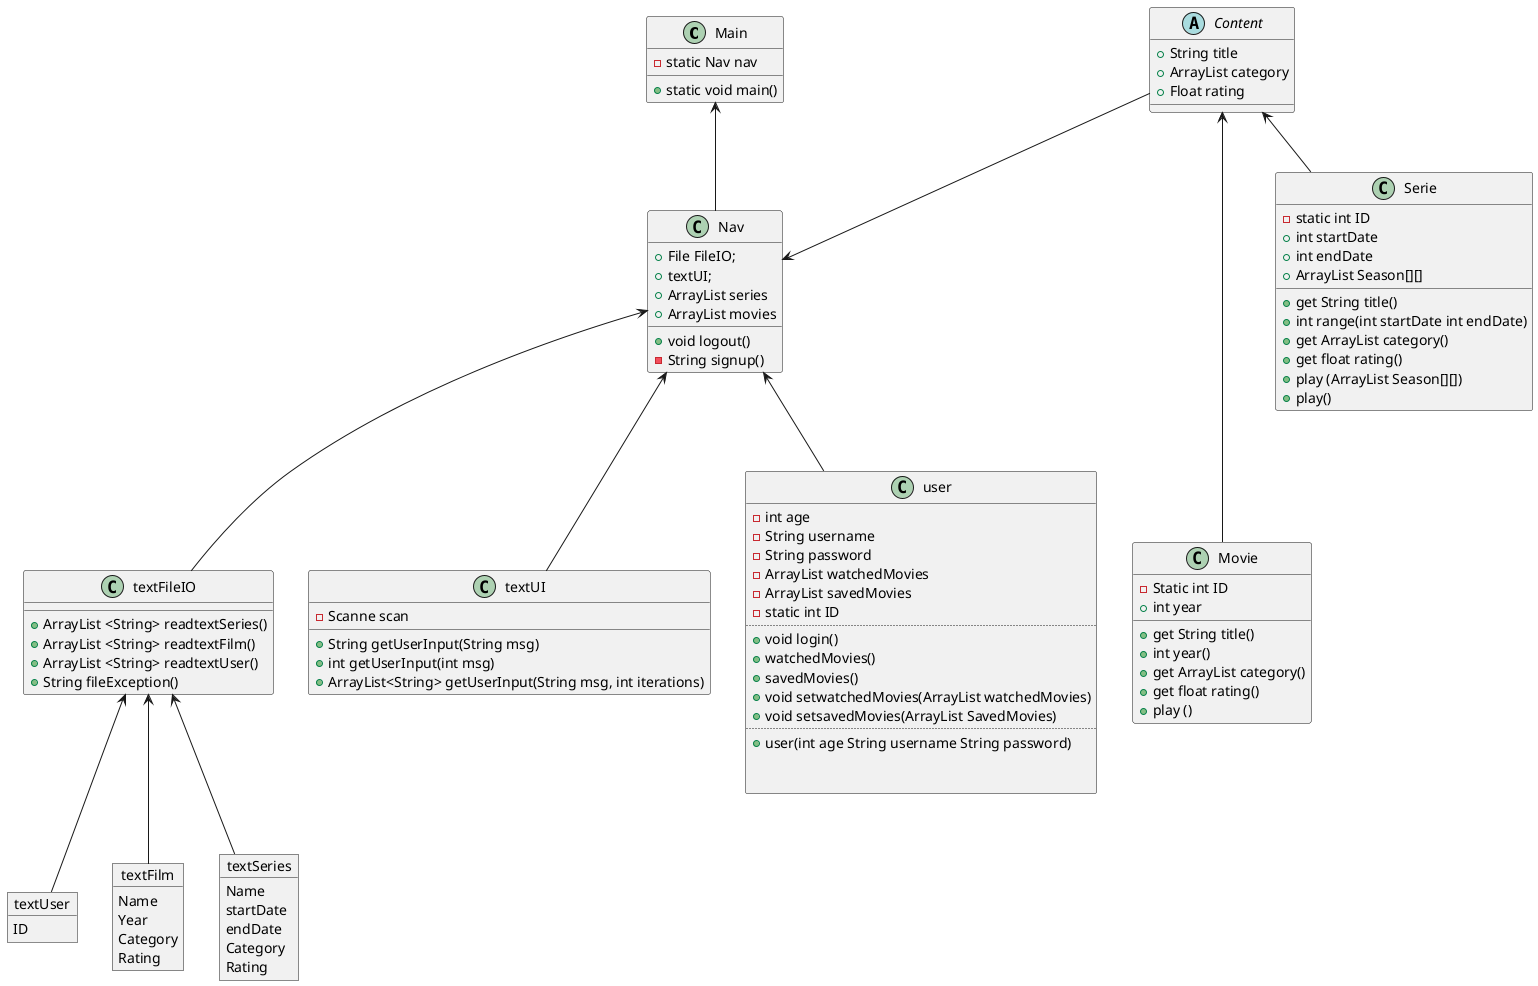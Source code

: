 @startuml
'https://plantuml.com/class-diagram

class Main{
- static Nav nav
+ static void main()

}

class Nav {
+ File FileIO;
+ textUI;
+ ArrayList series
+ ArrayList movies
+ void logout()
- String signup()


}

Content --> Nav
Main <-- Nav



class textFileIO{
+ ArrayList <String> readtextSeries()
+ ArrayList <String> readtextFilm()
+ ArrayList <String> readtextUser()
+ String fileException()
}

class textUI{
- Scanne scan
+ String getUserInput(String msg)
+ int getUserInput(int msg)
+ ArrayList<String> getUserInput(String msg, int iterations)

}
class user{
- int age
- String username
- String password
- ArrayList watchedMovies
- ArrayList savedMovies
- static int ID
..
+ void login()
+ watchedMovies()
+ savedMovies()
+ void setwatchedMovies(ArrayList watchedMovies)
+ void setsavedMovies(ArrayList SavedMovies)
..
+ user(int age String username String password)


}




Nav <-- user
Nav <-- textFileIO
Nav <-- textUI

Content <--- Movie
Content <-down-  Serie

class Movie{
- Static int ID
+ int year
+ get String title()
+ int year()
+ get ArrayList category()
+ get float rating()
+ play ()
}

class Serie{
- static int ID
+ int startDate
+ int endDate
+ get String title()
+  int range(int startDate int endDate)
+ get ArrayList category()
+ get float rating()
+ ArrayList Season[][]
+ play (ArrayList Season[][])
+ play()
}


object textUser{
ID
}



object textFilm{
Name
Year
Category
Rating
}

object textSeries{
Name
startDate
endDate
Category
Rating
}



abstract Content{
+ String title
+ ArrayList category
+ Float rating
}


textFileIO <-- textFilm
textFileIO <-- textUser
textFileIO <-- textSeries

@enduml